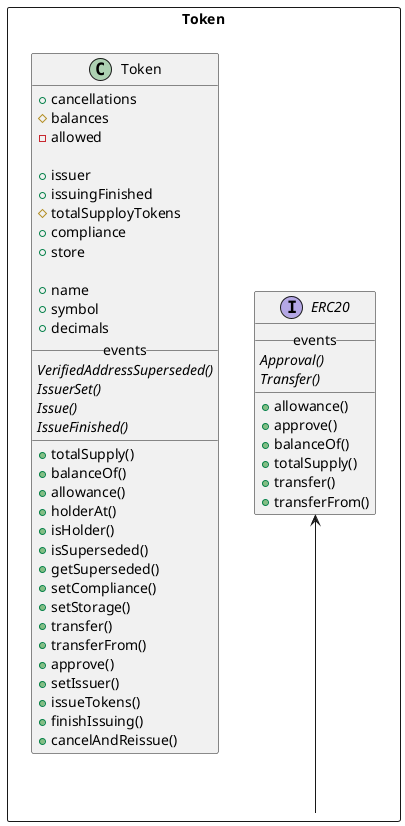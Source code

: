 @startuml
package Token <<Rectangle>> {

    interface ERC20 {
        __ events __
        {abstract} Approval()
        {abstract} Transfer()
        ___
        + allowance()
        + approve()
        + balanceOf()
        + totalSupply()
        + transfer()
        + transferFrom()
    }

    class Token {
        + cancellations
        # balances
        - allowed

        + issuer
        + issuingFinished
        # totalSupployTokens
        + compliance
        + store

        + name
        + symbol
        + decimals
        __ events __
        {abstract} VerifiedAddressSuperseded()
        {abstract} IssuerSet()
        {abstract} Issue()
        {abstract} IssueFinished()
        ____
        + totalSupply()
        + balanceOf()
        + allowance()
        + holderAt()
        + isHolder()
        + isSuperseded()
        + getSuperseded()
        + setCompliance()
        + setStorage()
        + transfer()
        + transferFrom()
        + approve()
        + setIssuer()
        + issueTokens()
        + finishIssuing()
        + cancelAndReissue()
    }
}
ERC20 <-- Token
@enduml